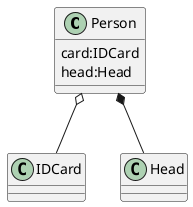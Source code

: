 @startuml
'https://plantuml.com/class-diagram

class Person{
    card:IDCard
    head:Head
}

class IDCard
class Head

Person o-- IDCard
Person *-- Head

@enduml